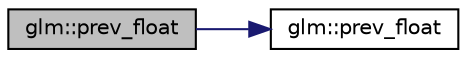 digraph "glm::prev_float"
{
 // LATEX_PDF_SIZE
  edge [fontname="Helvetica",fontsize="10",labelfontname="Helvetica",labelfontsize="10"];
  node [fontname="Helvetica",fontsize="10",shape=record];
  rankdir="LR";
  Node1 [label="glm::prev_float",height=0.2,width=0.4,color="black", fillcolor="grey75", style="filled", fontcolor="black",tooltip=" "];
  Node1 -> Node2 [color="midnightblue",fontsize="10",style="solid",fontname="Helvetica"];
  Node2 [label="glm::prev_float",height=0.2,width=0.4,color="black", fillcolor="white", style="filled",URL="$group__gtc__ulp.html#ga2fcbb7bfbfc595712bfddc51b0715b07",tooltip=" "];
}

